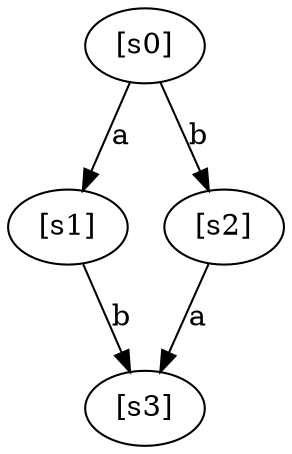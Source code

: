 digraph G {
    node [width=0.5];
xf49880 [label="[s0]"]
xf49958 [label="[s1]"]
xf499f0 [label="[s2]"]
xf49a88 [label="[s3]"]
xf49880 -> xf49958 [label="a"]
xf49880 -> xf499f0 [label="b"]
xf49958 -> xf49a88 [label="b"]
xf499f0 -> xf49a88 [label="a"]
}
